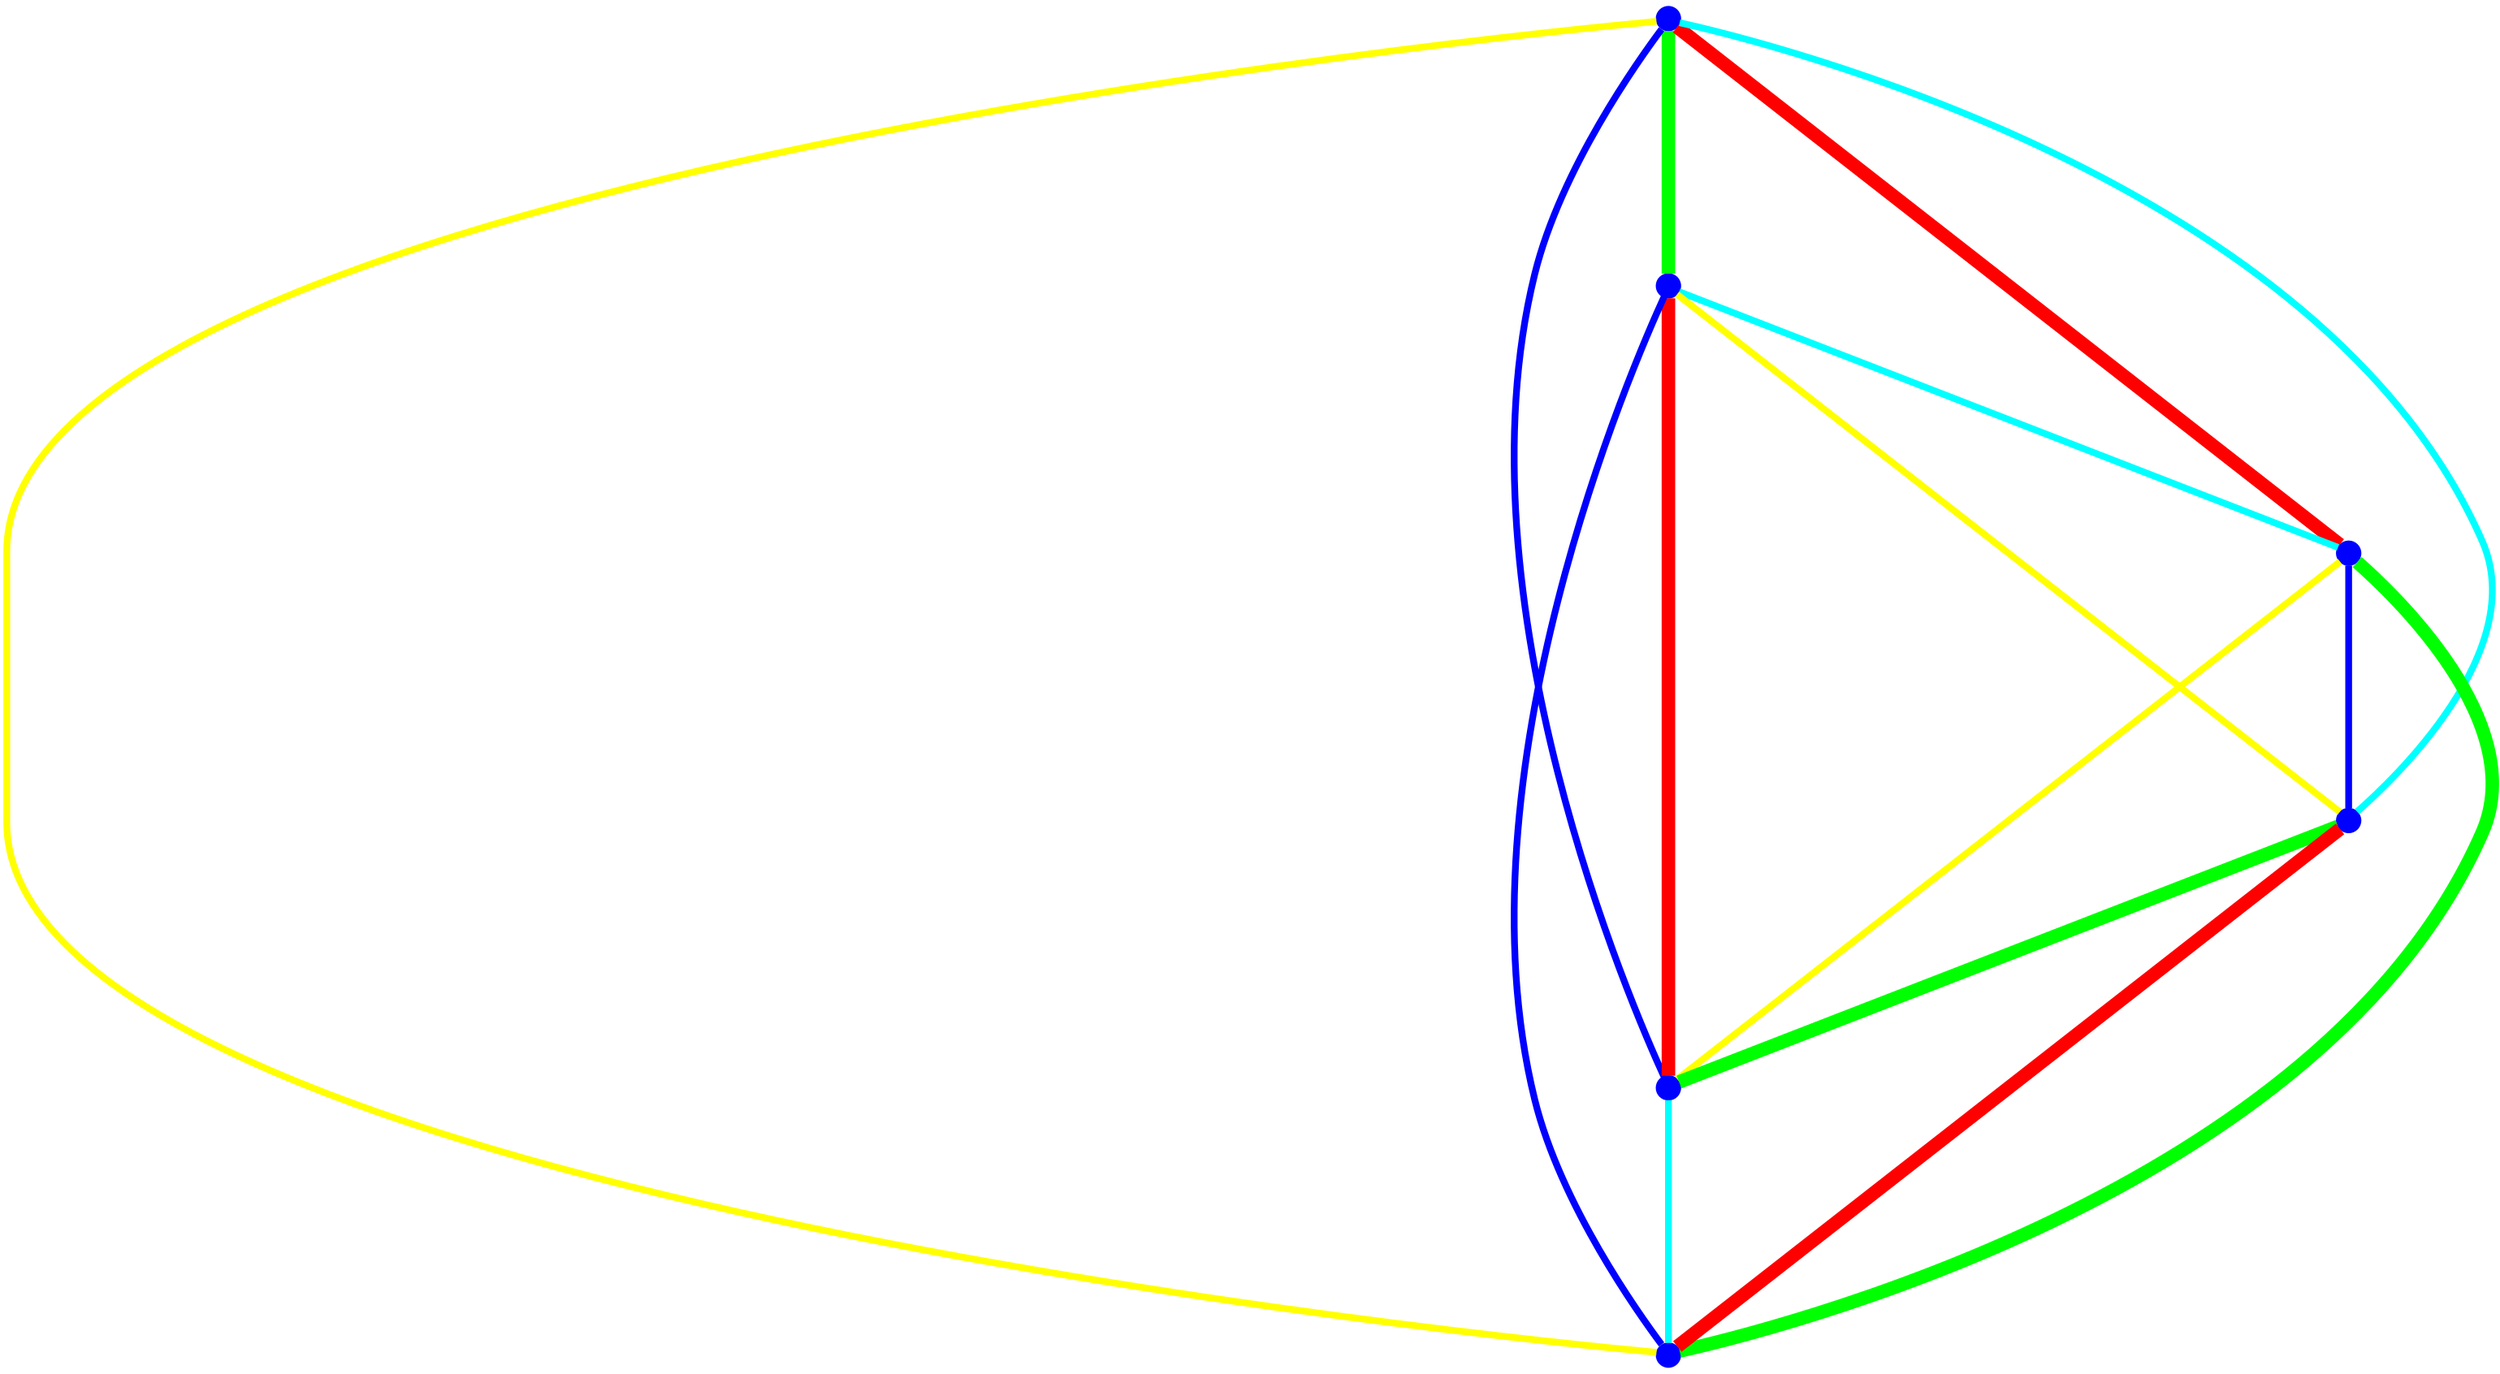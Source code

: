 graph {
ranksep=2
nodesep=2
node [label="" shape=circle style=filled fixedsize=true color=blue fillcolor=blue width=0.2];
"1" -- "2" [style="solid",penwidth="8",color="green"];
"1" -- "3" [style="solid",penwidth="8",color="red"];
"1" -- "4" [style="solid",penwidth="4",color="cyan"];
"1" -- "5" [style="solid",penwidth="4",color="blue"];
"1" -- "6" [style="solid",penwidth="4",color="yellow"];
"2" -- "3" [style="solid",penwidth="4",color="cyan"];
"2" -- "4" [style="solid",penwidth="4",color="yellow"];
"2" -- "5" [style="solid",penwidth="8",color="red"];
"2" -- "6" [style="solid",penwidth="4",color="blue"];
"3" -- "4" [style="solid",penwidth="4",color="blue"];
"3" -- "5" [style="solid",penwidth="4",color="yellow"];
"3" -- "6" [style="solid",penwidth="8",color="green"];
"4" -- "5" [style="solid",penwidth="8",color="green"];
"4" -- "6" [style="solid",penwidth="8",color="red"];
"5" -- "6" [style="solid",penwidth="4",color="cyan"];
}
